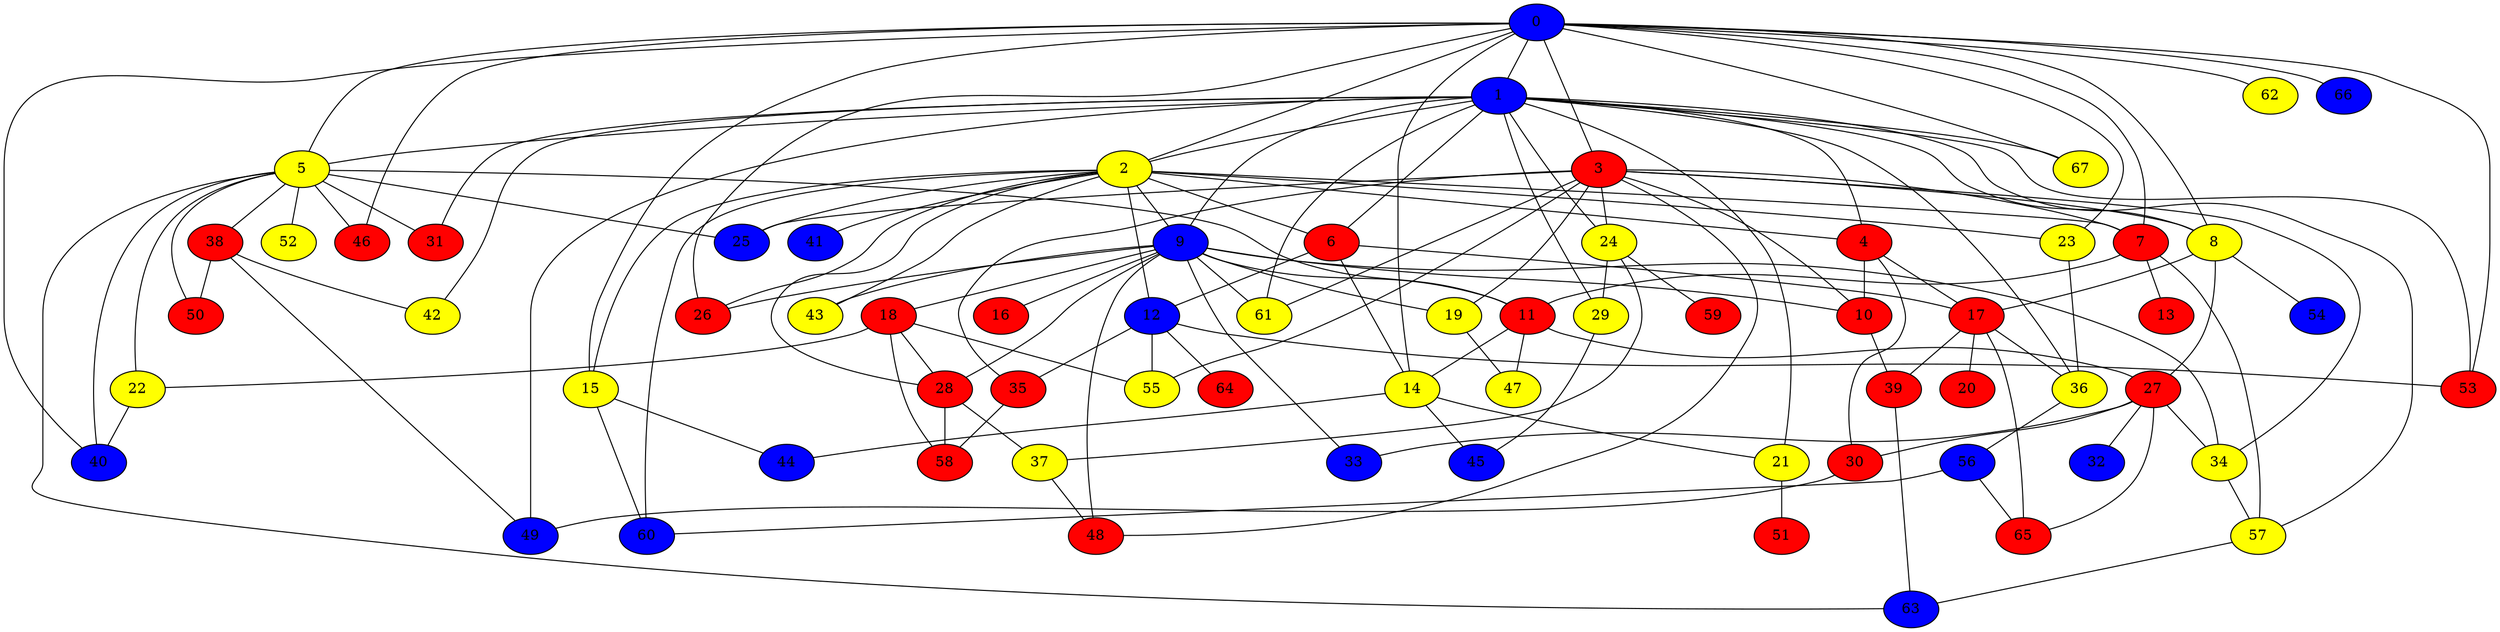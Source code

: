 graph {
0 [style = filled fillcolor = blue];
1 [style = filled fillcolor = blue];
2 [style = filled fillcolor = yellow];
3 [style = filled fillcolor = red];
4 [style = filled fillcolor = red];
5 [style = filled fillcolor = yellow];
6 [style = filled fillcolor = red];
7 [style = filled fillcolor = red];
8 [style = filled fillcolor = yellow];
9 [style = filled fillcolor = blue];
10 [style = filled fillcolor = red];
11 [style = filled fillcolor = red];
12 [style = filled fillcolor = blue];
13 [style = filled fillcolor = red];
14 [style = filled fillcolor = yellow];
15 [style = filled fillcolor = yellow];
16 [style = filled fillcolor = red];
17 [style = filled fillcolor = red];
18 [style = filled fillcolor = red];
19 [style = filled fillcolor = yellow];
20 [style = filled fillcolor = red];
21 [style = filled fillcolor = yellow];
22 [style = filled fillcolor = yellow];
23 [style = filled fillcolor = yellow];
24 [style = filled fillcolor = yellow];
25 [style = filled fillcolor = blue];
26 [style = filled fillcolor = red];
27 [style = filled fillcolor = red];
28 [style = filled fillcolor = red];
29 [style = filled fillcolor = yellow];
30 [style = filled fillcolor = red];
31 [style = filled fillcolor = red];
32 [style = filled fillcolor = blue];
33 [style = filled fillcolor = blue];
34 [style = filled fillcolor = yellow];
35 [style = filled fillcolor = red];
36 [style = filled fillcolor = yellow];
37 [style = filled fillcolor = yellow];
38 [style = filled fillcolor = red];
39 [style = filled fillcolor = red];
40 [style = filled fillcolor = blue];
41 [style = filled fillcolor = blue];
42 [style = filled fillcolor = yellow];
43 [style = filled fillcolor = yellow];
44 [style = filled fillcolor = blue];
45 [style = filled fillcolor = blue];
46 [style = filled fillcolor = red];
47 [style = filled fillcolor = yellow];
48 [style = filled fillcolor = red];
49 [style = filled fillcolor = blue];
50 [style = filled fillcolor = red];
51 [style = filled fillcolor = red];
52 [style = filled fillcolor = yellow];
53 [style = filled fillcolor = red];
54 [style = filled fillcolor = blue];
55 [style = filled fillcolor = yellow];
56 [style = filled fillcolor = blue];
57 [style = filled fillcolor = yellow];
58 [style = filled fillcolor = red];
59 [style = filled fillcolor = red];
60 [style = filled fillcolor = blue];
61 [style = filled fillcolor = yellow];
62 [style = filled fillcolor = yellow];
63 [style = filled fillcolor = blue];
64 [style = filled fillcolor = red];
65 [style = filled fillcolor = red];
66 [style = filled fillcolor = blue];
67 [style = filled fillcolor = yellow];
0 -- 5;
0 -- 3;
0 -- 2;
0 -- 1;
0 -- 7;
0 -- 8;
0 -- 14;
0 -- 15;
0 -- 23;
0 -- 26;
0 -- 40;
0 -- 46;
0 -- 53;
0 -- 62;
0 -- 66;
0 -- 67;
1 -- 2;
1 -- 4;
1 -- 5;
1 -- 6;
1 -- 8;
1 -- 9;
1 -- 21;
1 -- 24;
1 -- 29;
1 -- 31;
1 -- 36;
1 -- 42;
1 -- 49;
1 -- 53;
1 -- 57;
1 -- 61;
1 -- 67;
2 -- 4;
2 -- 6;
2 -- 7;
2 -- 9;
2 -- 12;
2 -- 15;
2 -- 23;
2 -- 25;
2 -- 26;
2 -- 28;
2 -- 41;
2 -- 43;
2 -- 60;
3 -- 7;
3 -- 8;
3 -- 10;
3 -- 19;
3 -- 24;
3 -- 25;
3 -- 34;
3 -- 35;
3 -- 48;
3 -- 55;
3 -- 61;
4 -- 10;
4 -- 17;
4 -- 30;
5 -- 11;
5 -- 22;
5 -- 25;
5 -- 31;
5 -- 38;
5 -- 40;
5 -- 46;
5 -- 50;
5 -- 52;
5 -- 63;
6 -- 12;
6 -- 14;
6 -- 17;
7 -- 11;
7 -- 13;
7 -- 57;
8 -- 17;
8 -- 27;
8 -- 54;
9 -- 10;
9 -- 11;
9 -- 16;
9 -- 18;
9 -- 19;
9 -- 26;
9 -- 28;
9 -- 33;
9 -- 34;
9 -- 43;
9 -- 48;
9 -- 61;
10 -- 39;
11 -- 14;
11 -- 27;
11 -- 47;
12 -- 35;
12 -- 53;
12 -- 55;
12 -- 64;
14 -- 21;
14 -- 44;
14 -- 45;
15 -- 44;
15 -- 60;
17 -- 20;
17 -- 36;
17 -- 39;
17 -- 65;
18 -- 22;
18 -- 28;
18 -- 55;
18 -- 58;
19 -- 47;
21 -- 51;
22 -- 40;
23 -- 36;
24 -- 29;
24 -- 37;
24 -- 59;
27 -- 30;
27 -- 32;
27 -- 33;
27 -- 34;
27 -- 65;
28 -- 37;
28 -- 58;
29 -- 45;
30 -- 49;
34 -- 57;
35 -- 58;
36 -- 56;
37 -- 48;
38 -- 42;
38 -- 49;
38 -- 50;
39 -- 63;
56 -- 60;
56 -- 65;
57 -- 63;
}

